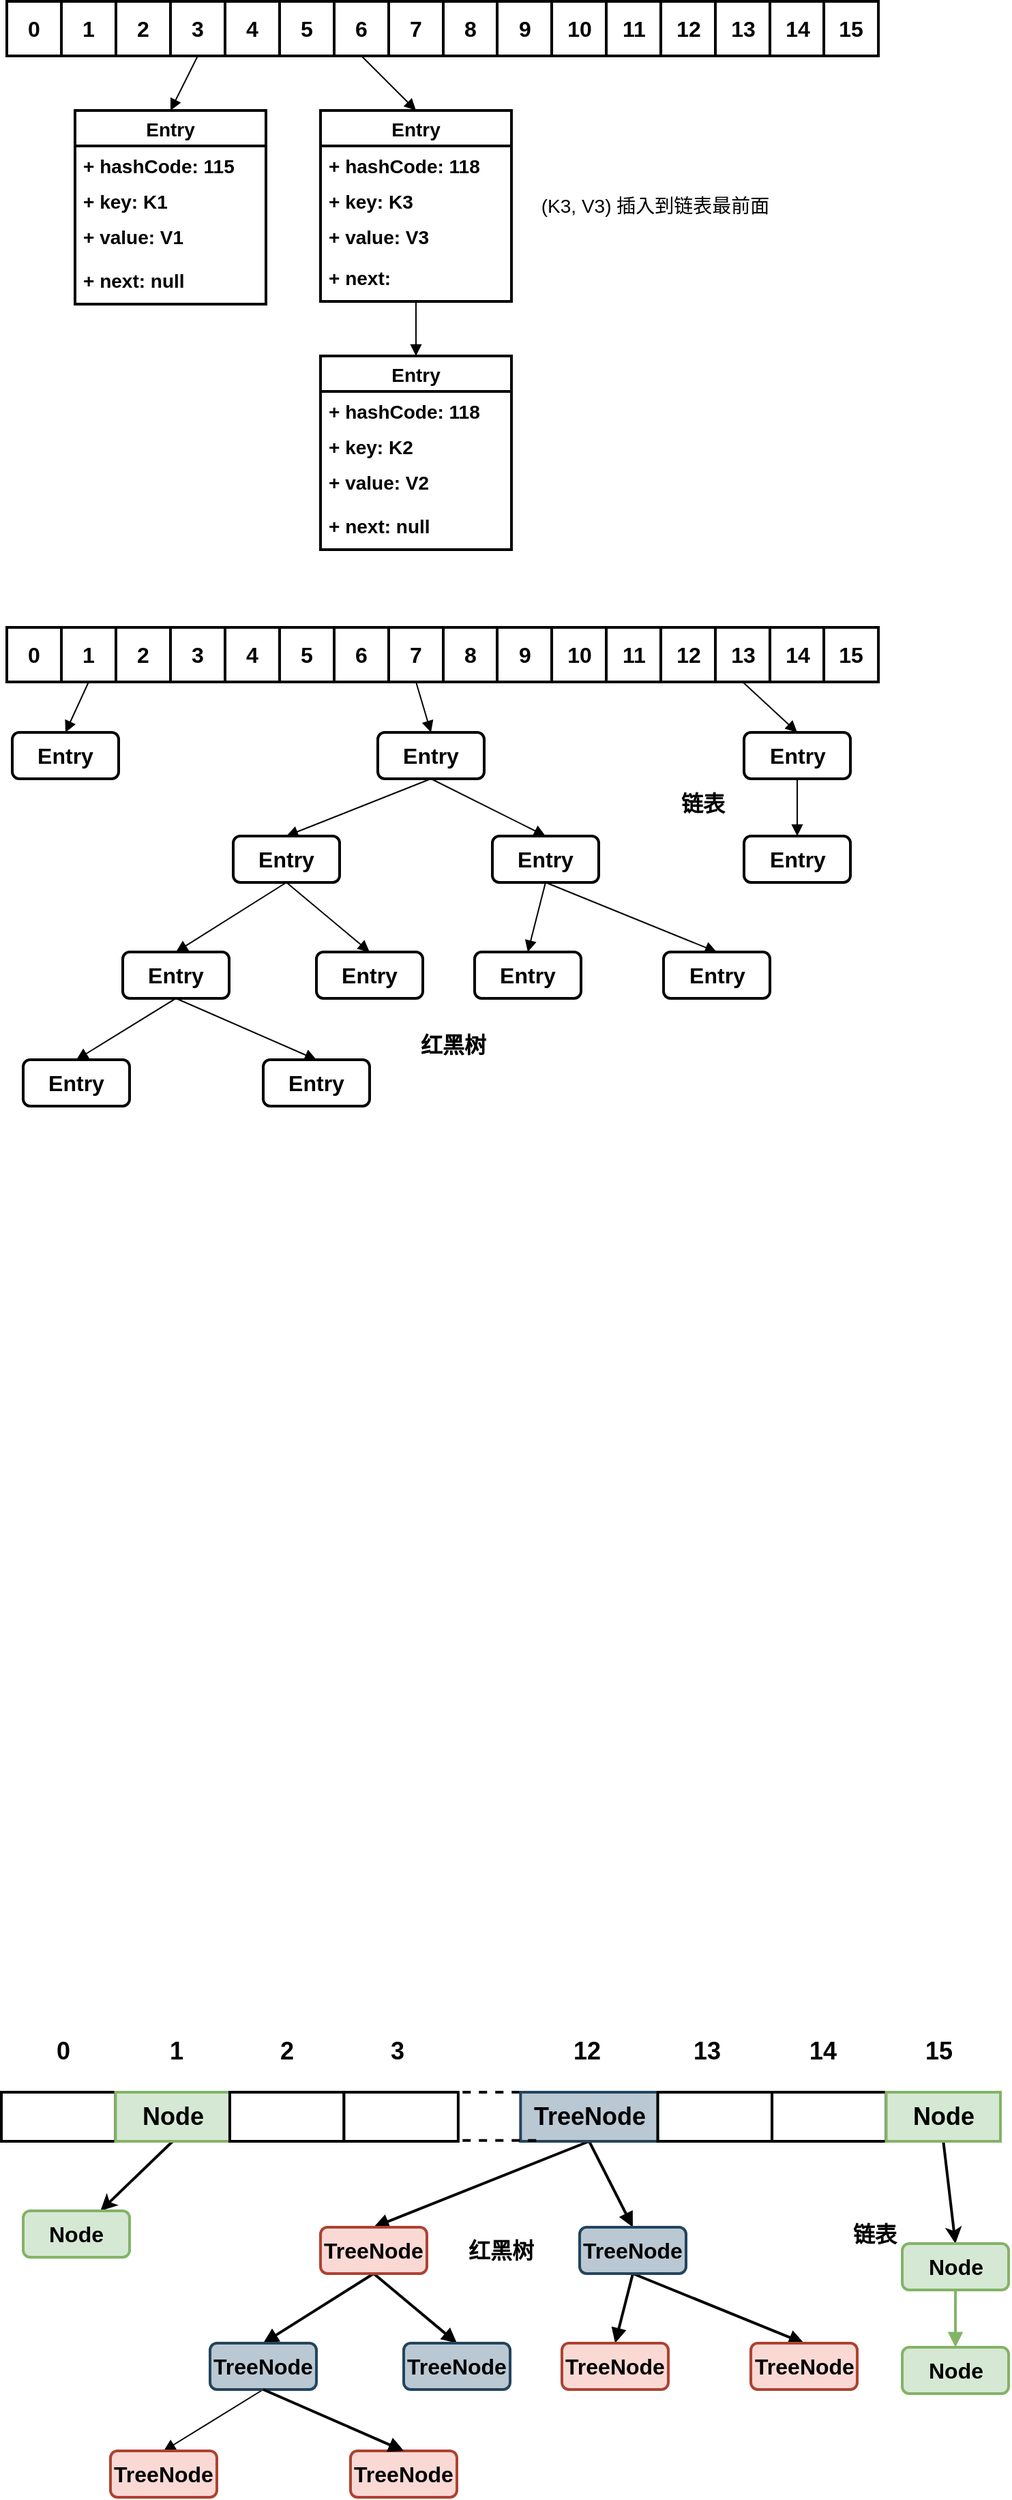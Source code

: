 <mxfile version="13.0.3" type="device"><diagram id="eWXwzL6-DWiStC3_cET_" name="Page-1"><mxGraphModel dx="981" dy="567" grid="0" gridSize="10" guides="1" tooltips="1" connect="1" arrows="1" fold="1" page="0" pageScale="1" pageWidth="827" pageHeight="1169" math="0" shadow="0"><root><mxCell id="0"/><mxCell id="1" parent="0"/><mxCell id="aEIDcnpCS3Pr86tZpe22-1" value="0" style="whiteSpace=wrap;html=1;aspect=fixed;fontSize=16;fontStyle=1;strokeWidth=2;" parent="1" vertex="1"><mxGeometry x="110" y="180" width="40" height="40" as="geometry"/></mxCell><mxCell id="aEIDcnpCS3Pr86tZpe22-2" value="1" style="whiteSpace=wrap;html=1;aspect=fixed;fontSize=16;fontStyle=1;strokeWidth=2;" parent="1" vertex="1"><mxGeometry x="150" y="180" width="40" height="40" as="geometry"/></mxCell><mxCell id="aEIDcnpCS3Pr86tZpe22-3" value="2" style="whiteSpace=wrap;html=1;aspect=fixed;fontSize=16;fontStyle=1;strokeWidth=2;" parent="1" vertex="1"><mxGeometry x="190" y="180" width="40" height="40" as="geometry"/></mxCell><mxCell id="aEIDcnpCS3Pr86tZpe22-39" style="edgeStyle=none;rounded=0;orthogonalLoop=1;jettySize=auto;html=1;exitX=0.5;exitY=1;exitDx=0;exitDy=0;entryX=0.5;entryY=0;entryDx=0;entryDy=0;endArrow=block;endFill=1;fontSize=16;" parent="1" source="aEIDcnpCS3Pr86tZpe22-4" target="aEIDcnpCS3Pr86tZpe22-20" edge="1"><mxGeometry relative="1" as="geometry"/></mxCell><mxCell id="aEIDcnpCS3Pr86tZpe22-4" value="3" style="whiteSpace=wrap;html=1;aspect=fixed;fontSize=16;fontStyle=1;strokeWidth=2;" parent="1" vertex="1"><mxGeometry x="230" y="180" width="40" height="40" as="geometry"/></mxCell><mxCell id="aEIDcnpCS3Pr86tZpe22-5" value="4" style="whiteSpace=wrap;html=1;aspect=fixed;fontSize=16;fontStyle=1;strokeWidth=2;" parent="1" vertex="1"><mxGeometry x="270" y="180" width="40" height="40" as="geometry"/></mxCell><mxCell id="aEIDcnpCS3Pr86tZpe22-6" value="5" style="whiteSpace=wrap;html=1;aspect=fixed;fontSize=16;fontStyle=1;strokeWidth=2;" parent="1" vertex="1"><mxGeometry x="310" y="180" width="40" height="40" as="geometry"/></mxCell><mxCell id="aEIDcnpCS3Pr86tZpe22-40" style="edgeStyle=none;rounded=0;orthogonalLoop=1;jettySize=auto;html=1;exitX=0.5;exitY=1;exitDx=0;exitDy=0;entryX=0.5;entryY=0;entryDx=0;entryDy=0;endArrow=block;endFill=1;fontSize=16;" parent="1" source="aEIDcnpCS3Pr86tZpe22-7" target="aEIDcnpCS3Pr86tZpe22-27" edge="1"><mxGeometry relative="1" as="geometry"/></mxCell><mxCell id="aEIDcnpCS3Pr86tZpe22-7" value="6" style="whiteSpace=wrap;html=1;aspect=fixed;fontSize=16;fontStyle=1;strokeWidth=2;" parent="1" vertex="1"><mxGeometry x="350" y="180" width="40" height="40" as="geometry"/></mxCell><mxCell id="aEIDcnpCS3Pr86tZpe22-8" value="7" style="whiteSpace=wrap;html=1;aspect=fixed;fontSize=16;fontStyle=1;strokeWidth=2;" parent="1" vertex="1"><mxGeometry x="390" y="180" width="40" height="40" as="geometry"/></mxCell><mxCell id="aEIDcnpCS3Pr86tZpe22-9" value="8" style="whiteSpace=wrap;html=1;aspect=fixed;fontSize=16;fontStyle=1;strokeWidth=2;" parent="1" vertex="1"><mxGeometry x="430" y="180" width="40" height="40" as="geometry"/></mxCell><mxCell id="aEIDcnpCS3Pr86tZpe22-10" value="9" style="whiteSpace=wrap;html=1;aspect=fixed;fontSize=16;fontStyle=1;strokeWidth=2;" parent="1" vertex="1"><mxGeometry x="469.52" y="180" width="40" height="40" as="geometry"/></mxCell><mxCell id="aEIDcnpCS3Pr86tZpe22-14" value="10" style="whiteSpace=wrap;html=1;aspect=fixed;fontSize=16;fontStyle=1;strokeWidth=2;" parent="1" vertex="1"><mxGeometry x="509.52" y="180" width="40" height="40" as="geometry"/></mxCell><mxCell id="aEIDcnpCS3Pr86tZpe22-15" value="11" style="whiteSpace=wrap;html=1;aspect=fixed;fontSize=16;fontStyle=1;strokeWidth=2;" parent="1" vertex="1"><mxGeometry x="549.52" y="180" width="40" height="40" as="geometry"/></mxCell><mxCell id="aEIDcnpCS3Pr86tZpe22-16" value="12" style="whiteSpace=wrap;html=1;aspect=fixed;fontSize=16;fontStyle=1;strokeWidth=2;" parent="1" vertex="1"><mxGeometry x="589.52" y="180" width="40" height="40" as="geometry"/></mxCell><mxCell id="aEIDcnpCS3Pr86tZpe22-17" value="13" style="whiteSpace=wrap;html=1;aspect=fixed;fontSize=16;fontStyle=1;strokeWidth=2;" parent="1" vertex="1"><mxGeometry x="629.52" y="180" width="40" height="40" as="geometry"/></mxCell><mxCell id="aEIDcnpCS3Pr86tZpe22-18" value="14" style="whiteSpace=wrap;html=1;aspect=fixed;fontSize=16;fontStyle=1;strokeWidth=2;" parent="1" vertex="1"><mxGeometry x="669.52" y="180" width="40" height="40" as="geometry"/></mxCell><mxCell id="aEIDcnpCS3Pr86tZpe22-19" value="15" style="whiteSpace=wrap;html=1;aspect=fixed;fontSize=16;fontStyle=1;strokeWidth=2;" parent="1" vertex="1"><mxGeometry x="709.04" y="180" width="40" height="40" as="geometry"/></mxCell><mxCell id="aEIDcnpCS3Pr86tZpe22-20" value="Entry" style="swimlane;fontStyle=1;childLayout=stackLayout;horizontal=1;startSize=26;fillColor=none;horizontalStack=0;resizeParent=1;resizeParentMax=0;resizeLast=0;collapsible=1;marginBottom=0;fontSize=14;strokeWidth=2;" parent="1" vertex="1"><mxGeometry x="160" y="260" width="140" height="142" as="geometry"/></mxCell><mxCell id="aEIDcnpCS3Pr86tZpe22-21" value="+ hashCode: 115" style="text;strokeColor=none;fillColor=none;align=left;verticalAlign=top;spacingLeft=4;spacingRight=4;overflow=hidden;rotatable=0;points=[[0,0.5],[1,0.5]];portConstraint=eastwest;fontStyle=1;fontSize=14;" parent="aEIDcnpCS3Pr86tZpe22-20" vertex="1"><mxGeometry y="26" width="140" height="26" as="geometry"/></mxCell><mxCell id="aEIDcnpCS3Pr86tZpe22-22" value="+ key: K1" style="text;strokeColor=none;fillColor=none;align=left;verticalAlign=top;spacingLeft=4;spacingRight=4;overflow=hidden;rotatable=0;points=[[0,0.5],[1,0.5]];portConstraint=eastwest;fontStyle=1;fontSize=14;" parent="aEIDcnpCS3Pr86tZpe22-20" vertex="1"><mxGeometry y="52" width="140" height="26" as="geometry"/></mxCell><mxCell id="aEIDcnpCS3Pr86tZpe22-23" value="+ value: V1" style="text;strokeColor=none;fillColor=none;align=left;verticalAlign=top;spacingLeft=4;spacingRight=4;overflow=hidden;rotatable=0;points=[[0,0.5],[1,0.5]];portConstraint=eastwest;fontStyle=1;fontSize=14;" parent="aEIDcnpCS3Pr86tZpe22-20" vertex="1"><mxGeometry y="78" width="140" height="32" as="geometry"/></mxCell><mxCell id="aEIDcnpCS3Pr86tZpe22-32" value="+ next: null" style="text;strokeColor=none;fillColor=none;align=left;verticalAlign=top;spacingLeft=4;spacingRight=4;overflow=hidden;rotatable=0;points=[[0,0.5],[1,0.5]];portConstraint=eastwest;fontStyle=1;fontSize=14;" parent="aEIDcnpCS3Pr86tZpe22-20" vertex="1"><mxGeometry y="110" width="140" height="32" as="geometry"/></mxCell><mxCell id="aEIDcnpCS3Pr86tZpe22-41" style="edgeStyle=none;rounded=0;orthogonalLoop=1;jettySize=auto;html=1;entryX=0.5;entryY=0;entryDx=0;entryDy=0;endArrow=block;endFill=1;fontSize=14;" parent="1" source="aEIDcnpCS3Pr86tZpe22-27" target="aEIDcnpCS3Pr86tZpe22-34" edge="1"><mxGeometry relative="1" as="geometry"/></mxCell><mxCell id="aEIDcnpCS3Pr86tZpe22-27" value="Entry" style="swimlane;fontStyle=1;childLayout=stackLayout;horizontal=1;startSize=26;fillColor=none;horizontalStack=0;resizeParent=1;resizeParentMax=0;resizeLast=0;collapsible=1;marginBottom=0;fontSize=14;strokeWidth=2;" parent="1" vertex="1"><mxGeometry x="340" y="260" width="140" height="140" as="geometry"/></mxCell><mxCell id="aEIDcnpCS3Pr86tZpe22-28" value="+ hashCode: 118" style="text;strokeColor=none;fillColor=none;align=left;verticalAlign=top;spacingLeft=4;spacingRight=4;overflow=hidden;rotatable=0;points=[[0,0.5],[1,0.5]];portConstraint=eastwest;fontStyle=1;fontSize=14;" parent="aEIDcnpCS3Pr86tZpe22-27" vertex="1"><mxGeometry y="26" width="140" height="26" as="geometry"/></mxCell><mxCell id="aEIDcnpCS3Pr86tZpe22-29" value="+ key: K3" style="text;strokeColor=none;fillColor=none;align=left;verticalAlign=top;spacingLeft=4;spacingRight=4;overflow=hidden;rotatable=0;points=[[0,0.5],[1,0.5]];portConstraint=eastwest;fontStyle=1;fontSize=14;" parent="aEIDcnpCS3Pr86tZpe22-27" vertex="1"><mxGeometry y="52" width="140" height="26" as="geometry"/></mxCell><mxCell id="aEIDcnpCS3Pr86tZpe22-30" value="+ value: V3" style="text;strokeColor=none;fillColor=none;align=left;verticalAlign=top;spacingLeft=4;spacingRight=4;overflow=hidden;rotatable=0;points=[[0,0.5],[1,0.5]];portConstraint=eastwest;fontStyle=1;fontSize=14;" parent="aEIDcnpCS3Pr86tZpe22-27" vertex="1"><mxGeometry y="78" width="140" height="62" as="geometry"/></mxCell><mxCell id="aEIDcnpCS3Pr86tZpe22-33" value="+ next: " style="text;strokeColor=none;fillColor=none;align=left;verticalAlign=top;spacingLeft=4;spacingRight=4;overflow=hidden;rotatable=0;points=[[0,0.5],[1,0.5]];portConstraint=eastwest;fontStyle=1;fontSize=14;" parent="1" vertex="1"><mxGeometry x="340" y="368" width="140" height="32" as="geometry"/></mxCell><mxCell id="aEIDcnpCS3Pr86tZpe22-34" value="Entry" style="swimlane;fontStyle=1;childLayout=stackLayout;horizontal=1;startSize=26;fillColor=none;horizontalStack=0;resizeParent=1;resizeParentMax=0;resizeLast=0;collapsible=1;marginBottom=0;fontSize=14;strokeWidth=2;" parent="1" vertex="1"><mxGeometry x="340" y="440" width="140" height="142" as="geometry"/></mxCell><mxCell id="aEIDcnpCS3Pr86tZpe22-35" value="+ hashCode: 118" style="text;strokeColor=none;fillColor=none;align=left;verticalAlign=top;spacingLeft=4;spacingRight=4;overflow=hidden;rotatable=0;points=[[0,0.5],[1,0.5]];portConstraint=eastwest;fontStyle=1;fontSize=14;" parent="aEIDcnpCS3Pr86tZpe22-34" vertex="1"><mxGeometry y="26" width="140" height="26" as="geometry"/></mxCell><mxCell id="aEIDcnpCS3Pr86tZpe22-36" value="+ key: K2" style="text;strokeColor=none;fillColor=none;align=left;verticalAlign=top;spacingLeft=4;spacingRight=4;overflow=hidden;rotatable=0;points=[[0,0.5],[1,0.5]];portConstraint=eastwest;fontStyle=1;fontSize=14;" parent="aEIDcnpCS3Pr86tZpe22-34" vertex="1"><mxGeometry y="52" width="140" height="26" as="geometry"/></mxCell><mxCell id="aEIDcnpCS3Pr86tZpe22-37" value="+ value: V2" style="text;strokeColor=none;fillColor=none;align=left;verticalAlign=top;spacingLeft=4;spacingRight=4;overflow=hidden;rotatable=0;points=[[0,0.5],[1,0.5]];portConstraint=eastwest;fontStyle=1;fontSize=14;" parent="aEIDcnpCS3Pr86tZpe22-34" vertex="1"><mxGeometry y="78" width="140" height="32" as="geometry"/></mxCell><mxCell id="aEIDcnpCS3Pr86tZpe22-38" value="+ next: null" style="text;strokeColor=none;fillColor=none;align=left;verticalAlign=top;spacingLeft=4;spacingRight=4;overflow=hidden;rotatable=0;points=[[0,0.5],[1,0.5]];portConstraint=eastwest;fontStyle=1;fontSize=14;" parent="aEIDcnpCS3Pr86tZpe22-34" vertex="1"><mxGeometry y="110" width="140" height="32" as="geometry"/></mxCell><mxCell id="aEIDcnpCS3Pr86tZpe22-42" value="(K3, V3) 插入到链表最前面" style="text;html=1;align=center;verticalAlign=middle;resizable=0;points=[];autosize=1;fontSize=14;" parent="1" vertex="1"><mxGeometry x="495" y="320" width="180" height="20" as="geometry"/></mxCell><mxCell id="ZUi-pHQRyHyeWwIjC-rI-1" value="0" style="whiteSpace=wrap;html=1;aspect=fixed;fontSize=16;fontStyle=1;strokeWidth=2;" parent="1" vertex="1"><mxGeometry x="110" y="639" width="40" height="40" as="geometry"/></mxCell><mxCell id="ZUi-pHQRyHyeWwIjC-rI-31" style="edgeStyle=none;rounded=0;orthogonalLoop=1;jettySize=auto;html=1;exitX=0.5;exitY=1;exitDx=0;exitDy=0;entryX=0.5;entryY=0;entryDx=0;entryDy=0;endArrow=block;endFill=1;fontSize=16;" parent="1" source="ZUi-pHQRyHyeWwIjC-rI-2" target="ZUi-pHQRyHyeWwIjC-rI-17" edge="1"><mxGeometry relative="1" as="geometry"/></mxCell><mxCell id="ZUi-pHQRyHyeWwIjC-rI-2" value="1" style="whiteSpace=wrap;html=1;aspect=fixed;fontSize=16;fontStyle=1;strokeWidth=2;" parent="1" vertex="1"><mxGeometry x="150" y="639" width="40" height="40" as="geometry"/></mxCell><mxCell id="ZUi-pHQRyHyeWwIjC-rI-3" value="2" style="whiteSpace=wrap;html=1;aspect=fixed;fontSize=16;fontStyle=1;strokeWidth=2;" parent="1" vertex="1"><mxGeometry x="190" y="639" width="40" height="40" as="geometry"/></mxCell><mxCell id="ZUi-pHQRyHyeWwIjC-rI-4" value="3" style="whiteSpace=wrap;html=1;aspect=fixed;fontSize=16;fontStyle=1;strokeWidth=2;" parent="1" vertex="1"><mxGeometry x="230" y="639" width="40" height="40" as="geometry"/></mxCell><mxCell id="ZUi-pHQRyHyeWwIjC-rI-5" value="4" style="whiteSpace=wrap;html=1;aspect=fixed;fontSize=16;fontStyle=1;strokeWidth=2;" parent="1" vertex="1"><mxGeometry x="270" y="639" width="40" height="40" as="geometry"/></mxCell><mxCell id="ZUi-pHQRyHyeWwIjC-rI-6" value="5" style="whiteSpace=wrap;html=1;aspect=fixed;fontSize=16;fontStyle=1;strokeWidth=2;" parent="1" vertex="1"><mxGeometry x="310" y="639" width="40" height="40" as="geometry"/></mxCell><mxCell id="ZUi-pHQRyHyeWwIjC-rI-7" value="6" style="whiteSpace=wrap;html=1;aspect=fixed;fontSize=16;fontStyle=1;strokeWidth=2;" parent="1" vertex="1"><mxGeometry x="350" y="639" width="40" height="40" as="geometry"/></mxCell><mxCell id="ZUi-pHQRyHyeWwIjC-rI-32" style="edgeStyle=none;rounded=0;orthogonalLoop=1;jettySize=auto;html=1;exitX=0.5;exitY=1;exitDx=0;exitDy=0;entryX=0.5;entryY=0;entryDx=0;entryDy=0;endArrow=block;endFill=1;fontSize=16;" parent="1" source="ZUi-pHQRyHyeWwIjC-rI-8" target="ZUi-pHQRyHyeWwIjC-rI-20" edge="1"><mxGeometry relative="1" as="geometry"/></mxCell><mxCell id="ZUi-pHQRyHyeWwIjC-rI-8" value="7" style="whiteSpace=wrap;html=1;aspect=fixed;fontSize=16;fontStyle=1;strokeWidth=2;" parent="1" vertex="1"><mxGeometry x="390" y="639" width="40" height="40" as="geometry"/></mxCell><mxCell id="ZUi-pHQRyHyeWwIjC-rI-9" value="8" style="whiteSpace=wrap;html=1;aspect=fixed;fontSize=16;fontStyle=1;strokeWidth=2;" parent="1" vertex="1"><mxGeometry x="430" y="639" width="40" height="40" as="geometry"/></mxCell><mxCell id="ZUi-pHQRyHyeWwIjC-rI-10" value="9" style="whiteSpace=wrap;html=1;aspect=fixed;fontSize=16;fontStyle=1;strokeWidth=2;" parent="1" vertex="1"><mxGeometry x="469.52" y="639" width="40" height="40" as="geometry"/></mxCell><mxCell id="ZUi-pHQRyHyeWwIjC-rI-11" value="10" style="whiteSpace=wrap;html=1;aspect=fixed;fontSize=16;fontStyle=1;strokeWidth=2;" parent="1" vertex="1"><mxGeometry x="509.52" y="639" width="40" height="40" as="geometry"/></mxCell><mxCell id="ZUi-pHQRyHyeWwIjC-rI-12" value="11" style="whiteSpace=wrap;html=1;aspect=fixed;fontSize=16;fontStyle=1;strokeWidth=2;" parent="1" vertex="1"><mxGeometry x="549.52" y="639" width="40" height="40" as="geometry"/></mxCell><mxCell id="ZUi-pHQRyHyeWwIjC-rI-13" value="12" style="whiteSpace=wrap;html=1;aspect=fixed;fontSize=16;fontStyle=1;strokeWidth=2;" parent="1" vertex="1"><mxGeometry x="589.52" y="639" width="40" height="40" as="geometry"/></mxCell><mxCell id="ZUi-pHQRyHyeWwIjC-rI-33" style="edgeStyle=none;rounded=0;orthogonalLoop=1;jettySize=auto;html=1;exitX=0.5;exitY=1;exitDx=0;exitDy=0;entryX=0.5;entryY=0;entryDx=0;entryDy=0;endArrow=block;endFill=1;fontSize=16;" parent="1" source="ZUi-pHQRyHyeWwIjC-rI-14" target="ZUi-pHQRyHyeWwIjC-rI-18" edge="1"><mxGeometry relative="1" as="geometry"/></mxCell><mxCell id="ZUi-pHQRyHyeWwIjC-rI-14" value="13" style="whiteSpace=wrap;html=1;aspect=fixed;fontSize=16;fontStyle=1;strokeWidth=2;" parent="1" vertex="1"><mxGeometry x="629.52" y="639" width="40" height="40" as="geometry"/></mxCell><mxCell id="ZUi-pHQRyHyeWwIjC-rI-15" value="14" style="whiteSpace=wrap;html=1;aspect=fixed;fontSize=16;fontStyle=1;strokeWidth=2;" parent="1" vertex="1"><mxGeometry x="669.52" y="639" width="40" height="40" as="geometry"/></mxCell><mxCell id="ZUi-pHQRyHyeWwIjC-rI-16" value="15" style="whiteSpace=wrap;html=1;aspect=fixed;fontSize=16;fontStyle=1;strokeWidth=2;" parent="1" vertex="1"><mxGeometry x="709.04" y="639" width="40" height="40" as="geometry"/></mxCell><mxCell id="ZUi-pHQRyHyeWwIjC-rI-17" value="Entry" style="rounded=1;whiteSpace=wrap;html=1;strokeWidth=2;fontSize=16;fontStyle=1" parent="1" vertex="1"><mxGeometry x="114" y="716" width="78" height="34" as="geometry"/></mxCell><mxCell id="ZUi-pHQRyHyeWwIjC-rI-34" style="edgeStyle=none;rounded=0;orthogonalLoop=1;jettySize=auto;html=1;exitX=0.5;exitY=1;exitDx=0;exitDy=0;entryX=0.5;entryY=0;entryDx=0;entryDy=0;endArrow=block;endFill=1;fontSize=16;" parent="1" source="ZUi-pHQRyHyeWwIjC-rI-18" target="ZUi-pHQRyHyeWwIjC-rI-19" edge="1"><mxGeometry relative="1" as="geometry"/></mxCell><mxCell id="ZUi-pHQRyHyeWwIjC-rI-18" value="Entry" style="rounded=1;whiteSpace=wrap;html=1;strokeWidth=2;fontSize=16;fontStyle=1" parent="1" vertex="1"><mxGeometry x="650.52" y="716" width="78" height="34" as="geometry"/></mxCell><mxCell id="ZUi-pHQRyHyeWwIjC-rI-19" value="Entry" style="rounded=1;whiteSpace=wrap;html=1;strokeWidth=2;fontSize=16;fontStyle=1" parent="1" vertex="1"><mxGeometry x="650.52" y="792" width="78" height="34" as="geometry"/></mxCell><mxCell id="ZUi-pHQRyHyeWwIjC-rI-35" style="edgeStyle=none;rounded=0;orthogonalLoop=1;jettySize=auto;html=1;exitX=0.5;exitY=1;exitDx=0;exitDy=0;entryX=0.5;entryY=0;entryDx=0;entryDy=0;endArrow=block;endFill=1;fontSize=16;" parent="1" source="ZUi-pHQRyHyeWwIjC-rI-20" target="ZUi-pHQRyHyeWwIjC-rI-23" edge="1"><mxGeometry relative="1" as="geometry"/></mxCell><mxCell id="ZUi-pHQRyHyeWwIjC-rI-36" style="edgeStyle=none;rounded=0;orthogonalLoop=1;jettySize=auto;html=1;exitX=0.5;exitY=1;exitDx=0;exitDy=0;entryX=0.5;entryY=0;entryDx=0;entryDy=0;endArrow=block;endFill=1;fontSize=16;" parent="1" source="ZUi-pHQRyHyeWwIjC-rI-20" target="ZUi-pHQRyHyeWwIjC-rI-22" edge="1"><mxGeometry relative="1" as="geometry"/></mxCell><mxCell id="ZUi-pHQRyHyeWwIjC-rI-20" value="Entry" style="rounded=1;whiteSpace=wrap;html=1;strokeWidth=2;fontSize=16;fontStyle=1" parent="1" vertex="1"><mxGeometry x="382" y="716" width="78" height="34" as="geometry"/></mxCell><mxCell id="ZUi-pHQRyHyeWwIjC-rI-37" style="edgeStyle=none;rounded=0;orthogonalLoop=1;jettySize=auto;html=1;exitX=0.5;exitY=1;exitDx=0;exitDy=0;entryX=0.5;entryY=0;entryDx=0;entryDy=0;endArrow=block;endFill=1;fontSize=16;" parent="1" source="ZUi-pHQRyHyeWwIjC-rI-22" target="ZUi-pHQRyHyeWwIjC-rI-24" edge="1"><mxGeometry relative="1" as="geometry"/></mxCell><mxCell id="ZUi-pHQRyHyeWwIjC-rI-38" style="edgeStyle=none;rounded=0;orthogonalLoop=1;jettySize=auto;html=1;exitX=0.5;exitY=1;exitDx=0;exitDy=0;entryX=0.5;entryY=0;entryDx=0;entryDy=0;endArrow=block;endFill=1;fontSize=16;" parent="1" source="ZUi-pHQRyHyeWwIjC-rI-22" target="ZUi-pHQRyHyeWwIjC-rI-25" edge="1"><mxGeometry relative="1" as="geometry"/></mxCell><mxCell id="ZUi-pHQRyHyeWwIjC-rI-22" value="Entry" style="rounded=1;whiteSpace=wrap;html=1;strokeWidth=2;fontSize=16;fontStyle=1" parent="1" vertex="1"><mxGeometry x="276" y="792" width="78" height="34" as="geometry"/></mxCell><mxCell id="ZUi-pHQRyHyeWwIjC-rI-41" style="edgeStyle=none;rounded=0;orthogonalLoop=1;jettySize=auto;html=1;exitX=0.5;exitY=1;exitDx=0;exitDy=0;entryX=0.5;entryY=0;entryDx=0;entryDy=0;endArrow=block;endFill=1;fontSize=16;" parent="1" source="ZUi-pHQRyHyeWwIjC-rI-23" target="ZUi-pHQRyHyeWwIjC-rI-26" edge="1"><mxGeometry relative="1" as="geometry"/></mxCell><mxCell id="ZUi-pHQRyHyeWwIjC-rI-42" style="edgeStyle=none;rounded=0;orthogonalLoop=1;jettySize=auto;html=1;exitX=0.5;exitY=1;exitDx=0;exitDy=0;entryX=0.5;entryY=0;entryDx=0;entryDy=0;endArrow=block;endFill=1;fontSize=16;" parent="1" source="ZUi-pHQRyHyeWwIjC-rI-23" target="ZUi-pHQRyHyeWwIjC-rI-27" edge="1"><mxGeometry relative="1" as="geometry"/></mxCell><mxCell id="ZUi-pHQRyHyeWwIjC-rI-23" value="Entry" style="rounded=1;whiteSpace=wrap;html=1;strokeWidth=2;fontSize=16;fontStyle=1" parent="1" vertex="1"><mxGeometry x="466" y="792" width="78" height="34" as="geometry"/></mxCell><mxCell id="ZUi-pHQRyHyeWwIjC-rI-39" style="edgeStyle=none;rounded=0;orthogonalLoop=1;jettySize=auto;html=1;exitX=0.5;exitY=1;exitDx=0;exitDy=0;entryX=0.5;entryY=0;entryDx=0;entryDy=0;endArrow=block;endFill=1;fontSize=16;" parent="1" source="ZUi-pHQRyHyeWwIjC-rI-24" target="ZUi-pHQRyHyeWwIjC-rI-29" edge="1"><mxGeometry relative="1" as="geometry"/></mxCell><mxCell id="ZUi-pHQRyHyeWwIjC-rI-40" style="edgeStyle=none;rounded=0;orthogonalLoop=1;jettySize=auto;html=1;exitX=0.5;exitY=1;exitDx=0;exitDy=0;entryX=0.5;entryY=0;entryDx=0;entryDy=0;endArrow=block;endFill=1;fontSize=16;" parent="1" source="ZUi-pHQRyHyeWwIjC-rI-24" target="ZUi-pHQRyHyeWwIjC-rI-28" edge="1"><mxGeometry relative="1" as="geometry"/></mxCell><mxCell id="ZUi-pHQRyHyeWwIjC-rI-24" value="Entry" style="rounded=1;whiteSpace=wrap;html=1;strokeWidth=2;fontSize=16;fontStyle=1" parent="1" vertex="1"><mxGeometry x="195" y="877" width="78" height="34" as="geometry"/></mxCell><mxCell id="ZUi-pHQRyHyeWwIjC-rI-25" value="Entry" style="rounded=1;whiteSpace=wrap;html=1;strokeWidth=2;fontSize=16;fontStyle=1" parent="1" vertex="1"><mxGeometry x="337" y="877" width="78" height="34" as="geometry"/></mxCell><mxCell id="ZUi-pHQRyHyeWwIjC-rI-26" value="Entry" style="rounded=1;whiteSpace=wrap;html=1;strokeWidth=2;fontSize=16;fontStyle=1" parent="1" vertex="1"><mxGeometry x="453" y="877" width="78" height="34" as="geometry"/></mxCell><mxCell id="ZUi-pHQRyHyeWwIjC-rI-27" value="Entry" style="rounded=1;whiteSpace=wrap;html=1;strokeWidth=2;fontSize=16;fontStyle=1" parent="1" vertex="1"><mxGeometry x="591.52" y="877" width="78" height="34" as="geometry"/></mxCell><mxCell id="ZUi-pHQRyHyeWwIjC-rI-28" value="Entry" style="rounded=1;whiteSpace=wrap;html=1;strokeWidth=2;fontSize=16;fontStyle=1" parent="1" vertex="1"><mxGeometry x="298" y="956" width="78" height="34" as="geometry"/></mxCell><mxCell id="ZUi-pHQRyHyeWwIjC-rI-29" value="Entry" style="rounded=1;whiteSpace=wrap;html=1;strokeWidth=2;fontSize=16;fontStyle=1" parent="1" vertex="1"><mxGeometry x="122" y="956" width="78" height="34" as="geometry"/></mxCell><mxCell id="ZUi-pHQRyHyeWwIjC-rI-43" value="红黑树" style="text;html=1;align=center;verticalAlign=middle;resizable=0;points=[];autosize=1;fontSize=16;" parent="1" vertex="1"><mxGeometry x="408" y="933" width="58" height="23" as="geometry"/></mxCell><mxCell id="ZUi-pHQRyHyeWwIjC-rI-44" value="链表" style="text;html=1;align=center;verticalAlign=middle;resizable=0;points=[];autosize=1;fontSize=16;fontStyle=1" parent="1" vertex="1"><mxGeometry x="599" y="756" width="42" height="23" as="geometry"/></mxCell><mxCell id="ZUi-pHQRyHyeWwIjC-rI-47" value="红黑树" style="text;html=1;align=center;verticalAlign=middle;resizable=0;points=[];autosize=1;fontSize=16;fontStyle=1" parent="1" vertex="1"><mxGeometry x="408" y="933" width="58" height="23" as="geometry"/></mxCell><mxCell id="aY6GyrPw9knKkOqs5eu8-68" style="rounded=0;orthogonalLoop=1;jettySize=auto;html=1;exitX=0.5;exitY=1;exitDx=0;exitDy=0;strokeWidth=2;fontSize=18;" edge="1" parent="1" source="aY6GyrPw9knKkOqs5eu8-59" target="aY6GyrPw9knKkOqs5eu8-67"><mxGeometry relative="1" as="geometry"/></mxCell><mxCell id="aY6GyrPw9knKkOqs5eu8-73" style="edgeStyle=none;rounded=0;orthogonalLoop=1;jettySize=auto;html=1;exitX=0.5;exitY=1;exitDx=0;exitDy=0;entryX=0.5;entryY=0;entryDx=0;entryDy=0;strokeWidth=2;fontSize=18;" edge="1" parent="1" source="aY6GyrPw9knKkOqs5eu8-65" target="aY6GyrPw9knKkOqs5eu8-70"><mxGeometry relative="1" as="geometry"/></mxCell><mxCell id="aY6GyrPw9knKkOqs5eu8-67" value="Node" style="rounded=1;whiteSpace=wrap;html=1;strokeWidth=2;fontSize=16;fontStyle=1;fillColor=#d5e8d4;strokeColor=#82b366;" vertex="1" parent="1"><mxGeometry x="122" y="1800" width="78" height="34" as="geometry"/></mxCell><mxCell id="aY6GyrPw9knKkOqs5eu8-69" style="edgeStyle=none;rounded=0;orthogonalLoop=1;jettySize=auto;html=1;exitX=0.5;exitY=1;exitDx=0;exitDy=0;entryX=0.5;entryY=0;entryDx=0;entryDy=0;endArrow=block;endFill=1;fontSize=16;strokeWidth=2;fillColor=#d5e8d4;strokeColor=#82b366;" edge="1" parent="1" source="aY6GyrPw9knKkOqs5eu8-70" target="aY6GyrPw9knKkOqs5eu8-71"><mxGeometry relative="1" as="geometry"/></mxCell><mxCell id="aY6GyrPw9knKkOqs5eu8-70" value="Node" style="rounded=1;whiteSpace=wrap;html=1;strokeWidth=2;fontSize=16;fontStyle=1;fillColor=#d5e8d4;strokeColor=#82b366;" vertex="1" parent="1"><mxGeometry x="766.52" y="1824" width="78" height="34" as="geometry"/></mxCell><mxCell id="aY6GyrPw9knKkOqs5eu8-71" value="Node" style="rounded=1;whiteSpace=wrap;html=1;strokeWidth=2;fontSize=16;fontStyle=1;fillColor=#d5e8d4;strokeColor=#82b366;" vertex="1" parent="1"><mxGeometry x="766.52" y="1900" width="78" height="34" as="geometry"/></mxCell><mxCell id="aY6GyrPw9knKkOqs5eu8-72" value="链表" style="text;html=1;align=center;verticalAlign=middle;resizable=0;points=[];autosize=1;fontSize=16;fontStyle=1" vertex="1" parent="1"><mxGeometry x="724.52" y="1805.5" width="42" height="23" as="geometry"/></mxCell><mxCell id="aY6GyrPw9knKkOqs5eu8-74" style="edgeStyle=none;rounded=0;orthogonalLoop=1;jettySize=auto;html=1;exitX=0.5;exitY=1;exitDx=0;exitDy=0;entryX=0.5;entryY=0;entryDx=0;entryDy=0;endArrow=block;endFill=1;fontSize=16;strokeWidth=2;" edge="1" parent="1" source="aY6GyrPw9knKkOqs5eu8-62" target="aY6GyrPw9knKkOqs5eu8-82"><mxGeometry relative="1" as="geometry"><mxPoint x="401.24" y="1853" as="sourcePoint"/></mxGeometry></mxCell><mxCell id="aY6GyrPw9knKkOqs5eu8-75" style="edgeStyle=none;rounded=0;orthogonalLoop=1;jettySize=auto;html=1;exitX=0.5;exitY=1;exitDx=0;exitDy=0;entryX=0.5;entryY=0;entryDx=0;entryDy=0;endArrow=block;endFill=1;fontSize=16;strokeWidth=2;" edge="1" parent="1" source="aY6GyrPw9knKkOqs5eu8-62" target="aY6GyrPw9knKkOqs5eu8-79"><mxGeometry relative="1" as="geometry"><mxPoint x="401.24" y="1853" as="sourcePoint"/></mxGeometry></mxCell><mxCell id="aY6GyrPw9knKkOqs5eu8-77" style="edgeStyle=none;rounded=0;orthogonalLoop=1;jettySize=auto;html=1;exitX=0.5;exitY=1;exitDx=0;exitDy=0;entryX=0.5;entryY=0;entryDx=0;entryDy=0;endArrow=block;endFill=1;fontSize=16;strokeWidth=2;" edge="1" parent="1" source="aY6GyrPw9knKkOqs5eu8-79" target="aY6GyrPw9knKkOqs5eu8-85"><mxGeometry relative="1" as="geometry"/></mxCell><mxCell id="aY6GyrPw9knKkOqs5eu8-78" style="edgeStyle=none;rounded=0;orthogonalLoop=1;jettySize=auto;html=1;exitX=0.5;exitY=1;exitDx=0;exitDy=0;entryX=0.5;entryY=0;entryDx=0;entryDy=0;endArrow=block;endFill=1;fontSize=16;strokeWidth=2;" edge="1" parent="1" source="aY6GyrPw9knKkOqs5eu8-79" target="aY6GyrPw9knKkOqs5eu8-86"><mxGeometry relative="1" as="geometry"/></mxCell><mxCell id="aY6GyrPw9knKkOqs5eu8-79" value="TreeNode" style="rounded=1;whiteSpace=wrap;html=1;strokeWidth=2;fontSize=16;fontStyle=1;fillColor=#fad9d5;strokeColor=#ae4132;" vertex="1" parent="1"><mxGeometry x="340" y="1812" width="78" height="34" as="geometry"/></mxCell><mxCell id="aY6GyrPw9knKkOqs5eu8-80" style="edgeStyle=none;rounded=0;orthogonalLoop=1;jettySize=auto;html=1;exitX=0.5;exitY=1;exitDx=0;exitDy=0;entryX=0.5;entryY=0;entryDx=0;entryDy=0;endArrow=block;endFill=1;fontSize=16;strokeWidth=2;" edge="1" parent="1" source="aY6GyrPw9knKkOqs5eu8-82" target="aY6GyrPw9knKkOqs5eu8-87"><mxGeometry relative="1" as="geometry"/></mxCell><mxCell id="aY6GyrPw9knKkOqs5eu8-81" style="edgeStyle=none;rounded=0;orthogonalLoop=1;jettySize=auto;html=1;exitX=0.5;exitY=1;exitDx=0;exitDy=0;entryX=0.5;entryY=0;entryDx=0;entryDy=0;endArrow=block;endFill=1;fontSize=16;strokeWidth=2;" edge="1" parent="1" source="aY6GyrPw9knKkOqs5eu8-82" target="aY6GyrPw9knKkOqs5eu8-88"><mxGeometry relative="1" as="geometry"/></mxCell><mxCell id="aY6GyrPw9knKkOqs5eu8-82" value="TreeNode" style="rounded=1;whiteSpace=wrap;html=1;strokeWidth=2;fontSize=16;fontStyle=1;fillColor=#bac8d3;strokeColor=#23445d;" vertex="1" parent="1"><mxGeometry x="530" y="1812" width="78" height="34" as="geometry"/></mxCell><mxCell id="aY6GyrPw9knKkOqs5eu8-83" style="edgeStyle=none;rounded=0;orthogonalLoop=1;jettySize=auto;html=1;exitX=0.5;exitY=1;exitDx=0;exitDy=0;entryX=0.5;entryY=0;entryDx=0;entryDy=0;endArrow=block;endFill=1;fontSize=16;" edge="1" parent="1" source="aY6GyrPw9knKkOqs5eu8-85" target="aY6GyrPw9knKkOqs5eu8-90"><mxGeometry relative="1" as="geometry"/></mxCell><mxCell id="aY6GyrPw9knKkOqs5eu8-84" style="edgeStyle=none;rounded=0;orthogonalLoop=1;jettySize=auto;html=1;exitX=0.5;exitY=1;exitDx=0;exitDy=0;entryX=0.5;entryY=0;entryDx=0;entryDy=0;endArrow=block;endFill=1;fontSize=16;" edge="1" parent="1" source="aY6GyrPw9knKkOqs5eu8-85" target="aY6GyrPw9knKkOqs5eu8-89"><mxGeometry relative="1" as="geometry"/></mxCell><mxCell id="aY6GyrPw9knKkOqs5eu8-85" value="TreeNode" style="rounded=1;whiteSpace=wrap;html=1;strokeWidth=2;fontSize=16;fontStyle=1;fillColor=#bac8d3;strokeColor=#23445d;" vertex="1" parent="1"><mxGeometry x="259" y="1897" width="78" height="34" as="geometry"/></mxCell><mxCell id="aY6GyrPw9knKkOqs5eu8-86" value="TreeNode" style="rounded=1;whiteSpace=wrap;html=1;strokeWidth=2;fontSize=16;fontStyle=1;fillColor=#bac8d3;strokeColor=#23445d;" vertex="1" parent="1"><mxGeometry x="401" y="1897" width="78" height="34" as="geometry"/></mxCell><mxCell id="aY6GyrPw9knKkOqs5eu8-87" value="TreeNode" style="rounded=1;whiteSpace=wrap;html=1;strokeWidth=2;fontSize=16;fontStyle=1;fillColor=#fad9d5;strokeColor=#ae4132;" vertex="1" parent="1"><mxGeometry x="517" y="1897" width="78" height="34" as="geometry"/></mxCell><mxCell id="aY6GyrPw9knKkOqs5eu8-88" value="TreeNode" style="rounded=1;whiteSpace=wrap;html=1;strokeWidth=2;fontSize=16;fontStyle=1;fillColor=#fad9d5;strokeColor=#ae4132;" vertex="1" parent="1"><mxGeometry x="655.52" y="1897" width="78" height="34" as="geometry"/></mxCell><mxCell id="aY6GyrPw9knKkOqs5eu8-89" value="TreeNode" style="rounded=1;whiteSpace=wrap;html=1;strokeWidth=2;fontSize=16;fontStyle=1;fillColor=#fad9d5;strokeColor=#ae4132;" vertex="1" parent="1"><mxGeometry x="362" y="1976" width="78" height="34" as="geometry"/></mxCell><mxCell id="aY6GyrPw9knKkOqs5eu8-90" value="TreeNode" style="rounded=1;whiteSpace=wrap;html=1;strokeWidth=2;fontSize=16;fontStyle=1;fillColor=#fad9d5;strokeColor=#ae4132;" vertex="1" parent="1"><mxGeometry x="186" y="1976" width="78" height="34" as="geometry"/></mxCell><mxCell id="aY6GyrPw9knKkOqs5eu8-92" value="红黑树" style="text;html=1;align=center;verticalAlign=middle;resizable=0;points=[];autosize=1;fontSize=16;fontStyle=1" vertex="1" parent="1"><mxGeometry x="443.26" y="1817.5" width="58" height="23" as="geometry"/></mxCell><mxCell id="aY6GyrPw9knKkOqs5eu8-93" style="edgeStyle=none;rounded=0;orthogonalLoop=1;jettySize=auto;html=1;exitX=0.5;exitY=1;exitDx=0;exitDy=0;entryX=0.5;entryY=0;entryDx=0;entryDy=0;endArrow=block;endFill=1;fontSize=16;strokeWidth=2;" edge="1" parent="1"><mxGeometry relative="1" as="geometry"><mxPoint x="298" y="1931" as="sourcePoint"/><mxPoint x="401" y="1976" as="targetPoint"/></mxGeometry></mxCell><mxCell id="aY6GyrPw9knKkOqs5eu8-95" value="0" style="text;html=1;align=center;verticalAlign=middle;resizable=0;points=[];autosize=1;fontSize=18;fontStyle=1" vertex="1" parent="1"><mxGeometry x="141" y="1670" width="20" height="26" as="geometry"/></mxCell><mxCell id="aY6GyrPw9knKkOqs5eu8-96" value="1" style="text;html=1;align=center;verticalAlign=middle;resizable=0;points=[];autosize=1;fontSize=18;fontStyle=1" vertex="1" parent="1"><mxGeometry x="224" y="1670" width="20" height="26" as="geometry"/></mxCell><mxCell id="aY6GyrPw9knKkOqs5eu8-97" value="2" style="text;html=1;align=center;verticalAlign=middle;resizable=0;points=[];autosize=1;fontSize=18;fontStyle=1" vertex="1" parent="1"><mxGeometry x="305" y="1670" width="20" height="26" as="geometry"/></mxCell><mxCell id="aY6GyrPw9knKkOqs5eu8-98" value="3" style="text;html=1;align=center;verticalAlign=middle;resizable=0;points=[];autosize=1;fontSize=18;fontStyle=1" vertex="1" parent="1"><mxGeometry x="386" y="1670" width="20" height="26" as="geometry"/></mxCell><mxCell id="aY6GyrPw9knKkOqs5eu8-99" value="15" style="text;html=1;align=center;verticalAlign=middle;resizable=0;points=[];autosize=1;fontSize=18;fontStyle=1" vertex="1" parent="1"><mxGeometry x="778" y="1670" width="30" height="26" as="geometry"/></mxCell><mxCell id="aY6GyrPw9knKkOqs5eu8-100" value="14" style="text;html=1;align=center;verticalAlign=middle;resizable=0;points=[];autosize=1;fontSize=18;fontStyle=1" vertex="1" parent="1"><mxGeometry x="693" y="1670" width="30" height="26" as="geometry"/></mxCell><mxCell id="aY6GyrPw9knKkOqs5eu8-101" value="13" style="text;html=1;align=center;verticalAlign=middle;resizable=0;points=[];autosize=1;fontSize=18;fontStyle=1" vertex="1" parent="1"><mxGeometry x="608" y="1670" width="30" height="26" as="geometry"/></mxCell><mxCell id="aY6GyrPw9knKkOqs5eu8-102" value="12" style="text;html=1;align=center;verticalAlign=middle;resizable=0;points=[];autosize=1;fontSize=18;fontStyle=1" vertex="1" parent="1"><mxGeometry x="519.52" y="1670" width="30" height="26" as="geometry"/></mxCell><mxCell id="aY6GyrPw9knKkOqs5eu8-103" value="" style="group" vertex="1" connectable="0" parent="1"><mxGeometry x="106" y="1713" width="732.52" height="36" as="geometry"/></mxCell><mxCell id="aY6GyrPw9knKkOqs5eu8-57" value="" style="endArrow=none;dashed=1;html=1;strokeWidth=2;entryX=0;entryY=0;entryDx=0;entryDy=0;fontStyle=1;fontSize=18;" edge="1" parent="aY6GyrPw9knKkOqs5eu8-103"><mxGeometry width="50" height="50" relative="1" as="geometry"><mxPoint x="338.14" as="sourcePoint"/><mxPoint x="394.763" as="targetPoint"/></mxGeometry></mxCell><mxCell id="aY6GyrPw9knKkOqs5eu8-58" value="" style="rounded=0;whiteSpace=wrap;html=1;strokeWidth=2;fontStyle=1;fontSize=18;" vertex="1" parent="aY6GyrPw9knKkOqs5eu8-103"><mxGeometry width="83.738" height="36" as="geometry"/></mxCell><mxCell id="aY6GyrPw9knKkOqs5eu8-59" value="Node" style="rounded=0;whiteSpace=wrap;html=1;strokeWidth=2;fontStyle=1;fontSize=18;fillColor=#d5e8d4;strokeColor=#82b366;" vertex="1" parent="aY6GyrPw9knKkOqs5eu8-103"><mxGeometry x="83.738" width="83.738" height="36" as="geometry"/></mxCell><mxCell id="aY6GyrPw9knKkOqs5eu8-60" value="" style="rounded=0;whiteSpace=wrap;html=1;strokeWidth=2;fontStyle=1;fontSize=18;" vertex="1" parent="aY6GyrPw9knKkOqs5eu8-103"><mxGeometry x="167.475" width="83.738" height="36" as="geometry"/></mxCell><mxCell id="aY6GyrPw9knKkOqs5eu8-61" value="" style="rounded=0;whiteSpace=wrap;html=1;strokeWidth=2;fontStyle=1;fontSize=18;" vertex="1" parent="aY6GyrPw9knKkOqs5eu8-103"><mxGeometry x="251.213" width="83.738" height="36" as="geometry"/></mxCell><mxCell id="aY6GyrPw9knKkOqs5eu8-62" value="&lt;span&gt;TreeNode&lt;/span&gt;" style="rounded=0;whiteSpace=wrap;html=1;strokeWidth=2;fontStyle=1;fontSize=18;fillColor=#bac8d3;strokeColor=#23445d;" vertex="1" parent="aY6GyrPw9knKkOqs5eu8-103"><mxGeometry x="380.663" width="100.647" height="36" as="geometry"/></mxCell><mxCell id="aY6GyrPw9knKkOqs5eu8-63" value="" style="rounded=0;whiteSpace=wrap;html=1;strokeWidth=2;fontStyle=1;fontSize=18;" vertex="1" parent="aY6GyrPw9knKkOqs5eu8-103"><mxGeometry x="481.307" width="83.738" height="36" as="geometry"/></mxCell><mxCell id="aY6GyrPw9knKkOqs5eu8-64" value="" style="rounded=0;whiteSpace=wrap;html=1;strokeWidth=2;fontStyle=1;fontSize=18;" vertex="1" parent="aY6GyrPw9knKkOqs5eu8-103"><mxGeometry x="565.045" width="83.738" height="36" as="geometry"/></mxCell><mxCell id="aY6GyrPw9knKkOqs5eu8-65" value="Node" style="rounded=0;whiteSpace=wrap;html=1;strokeWidth=2;fontStyle=1;fontSize=18;fillColor=#d5e8d4;strokeColor=#82b366;" vertex="1" parent="aY6GyrPw9knKkOqs5eu8-103"><mxGeometry x="648.782" width="83.738" height="36" as="geometry"/></mxCell><mxCell id="aY6GyrPw9knKkOqs5eu8-66" value="" style="endArrow=none;dashed=1;html=1;strokeWidth=2;entryX=0;entryY=0;entryDx=0;entryDy=0;fontStyle=1;fontSize=18;" edge="1" parent="aY6GyrPw9knKkOqs5eu8-103"><mxGeometry width="50" height="50" relative="1" as="geometry"><mxPoint x="338.14" y="35.39" as="sourcePoint"/><mxPoint x="394.763" y="35.39" as="targetPoint"/></mxGeometry></mxCell></root></mxGraphModel></diagram></mxfile>